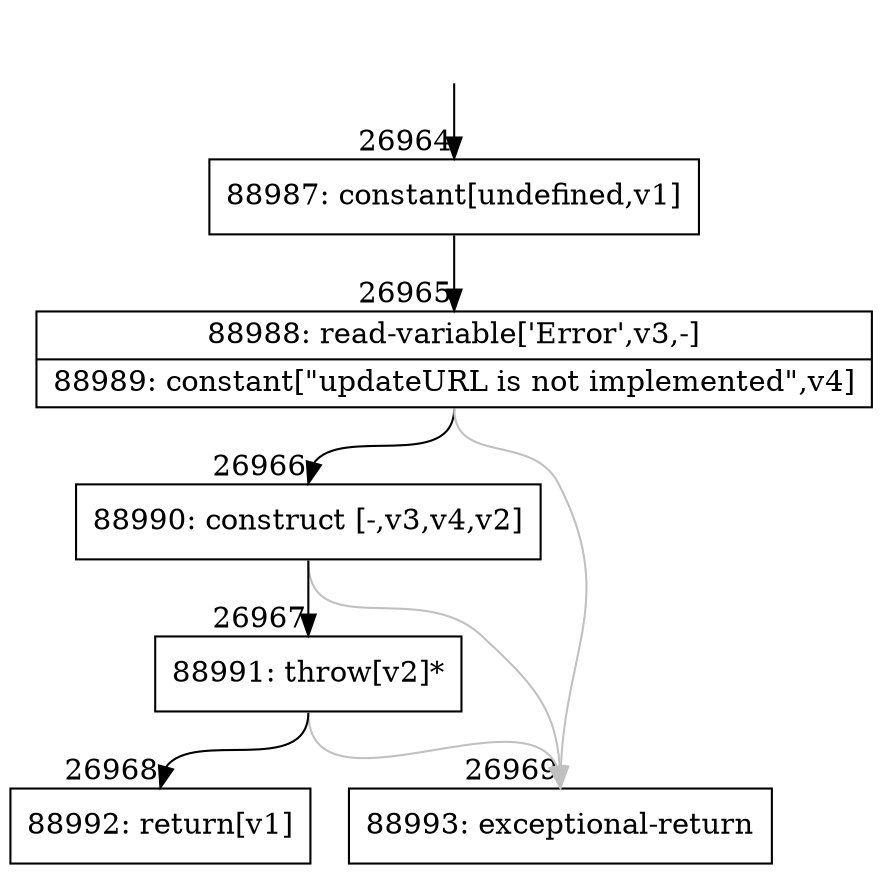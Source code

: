 digraph {
rankdir="TD"
BB_entry2364[shape=none,label=""];
BB_entry2364 -> BB26964 [tailport=s, headport=n, headlabel="    26964"]
BB26964 [shape=record label="{88987: constant[undefined,v1]}" ] 
BB26964 -> BB26965 [tailport=s, headport=n, headlabel="      26965"]
BB26965 [shape=record label="{88988: read-variable['Error',v3,-]|88989: constant[\"updateURL is not implemented\",v4]}" ] 
BB26965 -> BB26966 [tailport=s, headport=n, headlabel="      26966"]
BB26965 -> BB26969 [tailport=s, headport=n, color=gray, headlabel="      26969"]
BB26966 [shape=record label="{88990: construct [-,v3,v4,v2]}" ] 
BB26966 -> BB26967 [tailport=s, headport=n, headlabel="      26967"]
BB26966 -> BB26969 [tailport=s, headport=n, color=gray]
BB26967 [shape=record label="{88991: throw[v2]*}" ] 
BB26967 -> BB26968 [tailport=s, headport=n, headlabel="      26968"]
BB26967 -> BB26969 [tailport=s, headport=n, color=gray]
BB26968 [shape=record label="{88992: return[v1]}" ] 
BB26969 [shape=record label="{88993: exceptional-return}" ] 
//#$~ 48670
}
